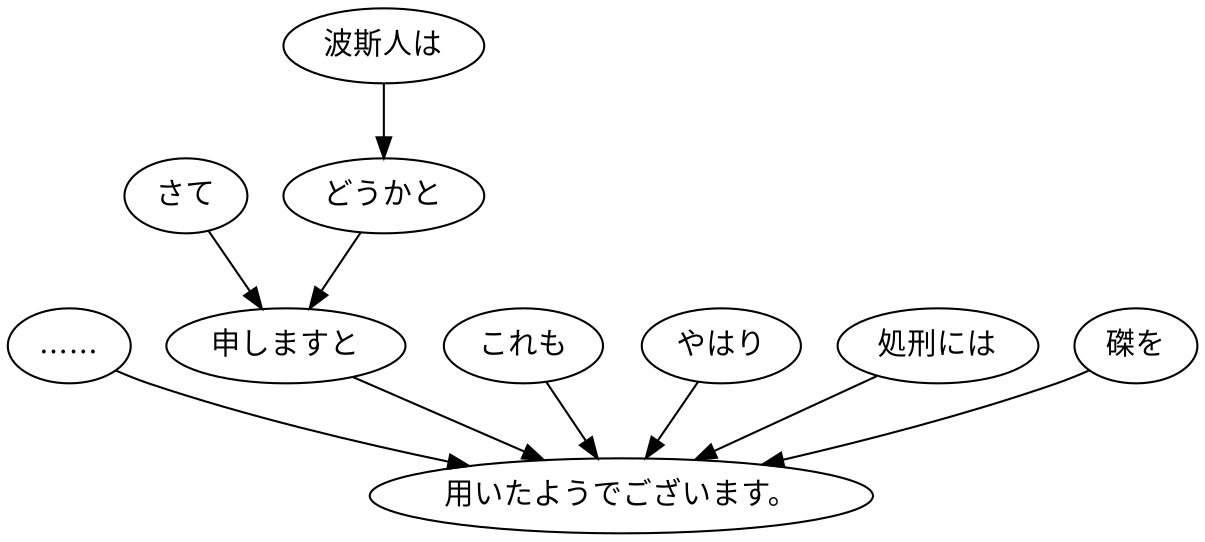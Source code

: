 digraph graph1491 {
	node0 [label="……"];
	node1 [label="さて"];
	node2 [label="波斯人は"];
	node3 [label="どうかと"];
	node4 [label="申しますと"];
	node5 [label="これも"];
	node6 [label="やはり"];
	node7 [label="処刑には"];
	node8 [label="磔を"];
	node9 [label="用いたようでございます。"];
	node0 -> node9;
	node1 -> node4;
	node2 -> node3;
	node3 -> node4;
	node4 -> node9;
	node5 -> node9;
	node6 -> node9;
	node7 -> node9;
	node8 -> node9;
}
